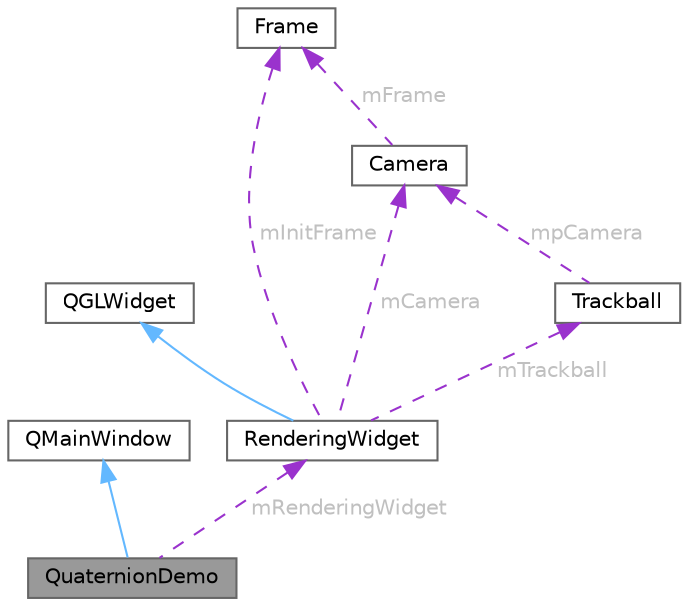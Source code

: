 digraph "QuaternionDemo"
{
 // LATEX_PDF_SIZE
  bgcolor="transparent";
  edge [fontname=Helvetica,fontsize=10,labelfontname=Helvetica,labelfontsize=10];
  node [fontname=Helvetica,fontsize=10,shape=box,height=0.2,width=0.4];
  Node1 [id="Node000001",label="QuaternionDemo",height=0.2,width=0.4,color="gray40", fillcolor="grey60", style="filled", fontcolor="black",tooltip=" "];
  Node2 -> Node1 [id="edge9_Node000001_Node000002",dir="back",color="steelblue1",style="solid",tooltip=" "];
  Node2 [id="Node000002",label="QMainWindow",height=0.2,width=0.4,color="gray40", fillcolor="white", style="filled",tooltip=" "];
  Node3 -> Node1 [id="edge10_Node000001_Node000003",dir="back",color="darkorchid3",style="dashed",tooltip=" ",label=" mRenderingWidget",fontcolor="grey" ];
  Node3 [id="Node000003",label="RenderingWidget",height=0.2,width=0.4,color="gray40", fillcolor="white", style="filled",URL="$class_rendering_widget.html",tooltip=" "];
  Node4 -> Node3 [id="edge11_Node000003_Node000004",dir="back",color="steelblue1",style="solid",tooltip=" "];
  Node4 [id="Node000004",label="QGLWidget",height=0.2,width=0.4,color="gray40", fillcolor="white", style="filled",tooltip=" "];
  Node5 -> Node3 [id="edge12_Node000003_Node000005",dir="back",color="darkorchid3",style="dashed",tooltip=" ",label=" mInitFrame",fontcolor="grey" ];
  Node5 [id="Node000005",label="Frame",height=0.2,width=0.4,color="gray40", fillcolor="white", style="filled",URL="$class_frame.html",tooltip=" "];
  Node6 -> Node3 [id="edge13_Node000003_Node000006",dir="back",color="darkorchid3",style="dashed",tooltip=" ",label=" mCamera",fontcolor="grey" ];
  Node6 [id="Node000006",label="Camera",height=0.2,width=0.4,color="gray40", fillcolor="white", style="filled",URL="$class_camera.html",tooltip=" "];
  Node5 -> Node6 [id="edge14_Node000006_Node000005",dir="back",color="darkorchid3",style="dashed",tooltip=" ",label=" mFrame",fontcolor="grey" ];
  Node7 -> Node3 [id="edge15_Node000003_Node000007",dir="back",color="darkorchid3",style="dashed",tooltip=" ",label=" mTrackball",fontcolor="grey" ];
  Node7 [id="Node000007",label="Trackball",height=0.2,width=0.4,color="gray40", fillcolor="white", style="filled",URL="$class_trackball.html",tooltip=" "];
  Node6 -> Node7 [id="edge16_Node000007_Node000006",dir="back",color="darkorchid3",style="dashed",tooltip=" ",label=" mpCamera",fontcolor="grey" ];
}
